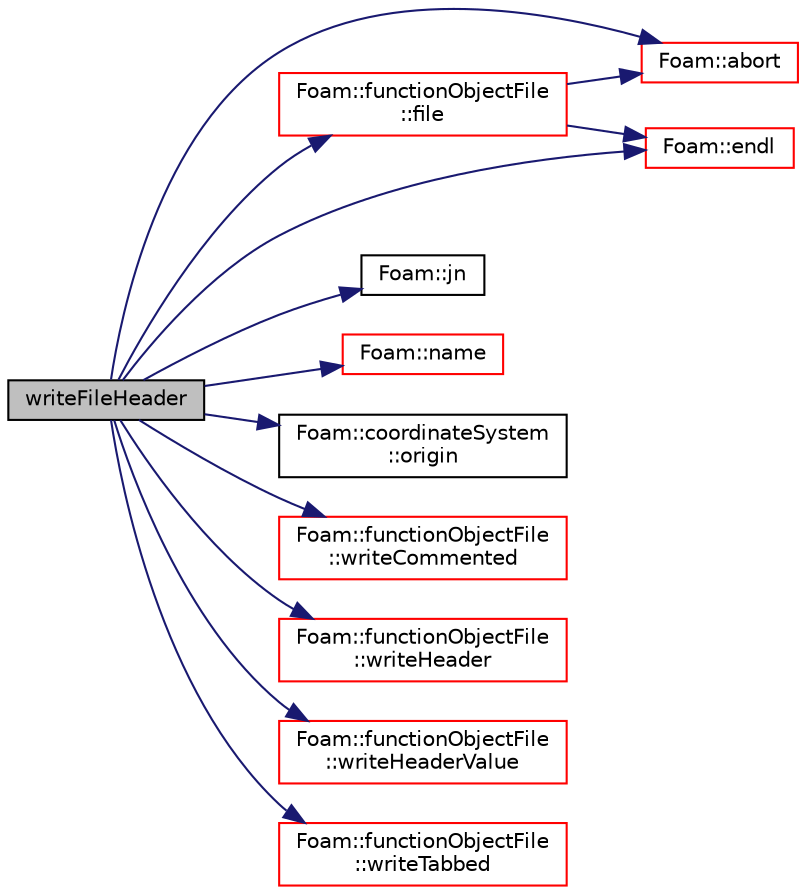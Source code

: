 digraph "writeFileHeader"
{
  bgcolor="transparent";
  edge [fontname="Helvetica",fontsize="10",labelfontname="Helvetica",labelfontsize="10"];
  node [fontname="Helvetica",fontsize="10",shape=record];
  rankdir="LR";
  Node1 [label="writeFileHeader",height=0.2,width=0.4,color="black", fillcolor="grey75", style="filled", fontcolor="black"];
  Node1 -> Node2 [color="midnightblue",fontsize="10",style="solid",fontname="Helvetica"];
  Node2 [label="Foam::abort",height=0.2,width=0.4,color="red",URL="$a10725.html#a447107a607d03e417307c203fa5fb44b"];
  Node1 -> Node3 [color="midnightblue",fontsize="10",style="solid",fontname="Helvetica"];
  Node3 [label="Foam::endl",height=0.2,width=0.4,color="red",URL="$a10725.html#a2db8fe02a0d3909e9351bb4275b23ce4",tooltip="Add newline and flush stream. "];
  Node1 -> Node4 [color="midnightblue",fontsize="10",style="solid",fontname="Helvetica"];
  Node4 [label="Foam::functionObjectFile\l::file",height=0.2,width=0.4,color="red",URL="$a00868.html#aa14822a6edd4ec6d642d61132850f2b4",tooltip="Return access to the file (if only 1) "];
  Node4 -> Node2 [color="midnightblue",fontsize="10",style="solid",fontname="Helvetica"];
  Node4 -> Node3 [color="midnightblue",fontsize="10",style="solid",fontname="Helvetica"];
  Node1 -> Node5 [color="midnightblue",fontsize="10",style="solid",fontname="Helvetica"];
  Node5 [label="Foam::jn",height=0.2,width=0.4,color="black",URL="$a10725.html#aa0e23bb80cb38f211798bfc3a909ff07"];
  Node1 -> Node6 [color="midnightblue",fontsize="10",style="solid",fontname="Helvetica"];
  Node6 [label="Foam::name",height=0.2,width=0.4,color="red",URL="$a10725.html#adcb0df2bd4953cb6bb390272d8263c3a",tooltip="Return a string representation of a complex. "];
  Node1 -> Node7 [color="midnightblue",fontsize="10",style="solid",fontname="Helvetica"];
  Node7 [label="Foam::coordinateSystem\l::origin",height=0.2,width=0.4,color="black",URL="$a00405.html#a3275465d1380667a367d35a6df85d869",tooltip="Return origin. "];
  Node1 -> Node8 [color="midnightblue",fontsize="10",style="solid",fontname="Helvetica"];
  Node8 [label="Foam::functionObjectFile\l::writeCommented",height=0.2,width=0.4,color="red",URL="$a00868.html#a0cadcd36ab066e82b92f9a3a367ea013",tooltip="Write a commented string to stream. "];
  Node1 -> Node9 [color="midnightblue",fontsize="10",style="solid",fontname="Helvetica"];
  Node9 [label="Foam::functionObjectFile\l::writeHeader",height=0.2,width=0.4,color="red",URL="$a00868.html#a17a9befac8f16ca48eee83f7a262b9cd",tooltip="Write a commented header to stream. "];
  Node1 -> Node10 [color="midnightblue",fontsize="10",style="solid",fontname="Helvetica"];
  Node10 [label="Foam::functionObjectFile\l::writeHeaderValue",height=0.2,width=0.4,color="red",URL="$a00868.html#a33e085645b5ebdb633f01c6a16e5f717",tooltip="Write a (commented) header property and value pair. "];
  Node1 -> Node11 [color="midnightblue",fontsize="10",style="solid",fontname="Helvetica"];
  Node11 [label="Foam::functionObjectFile\l::writeTabbed",height=0.2,width=0.4,color="red",URL="$a00868.html#aa67ec2f6b5e0d2622e654f824b9d796c",tooltip="Write a tabbed string to stream. "];
}
